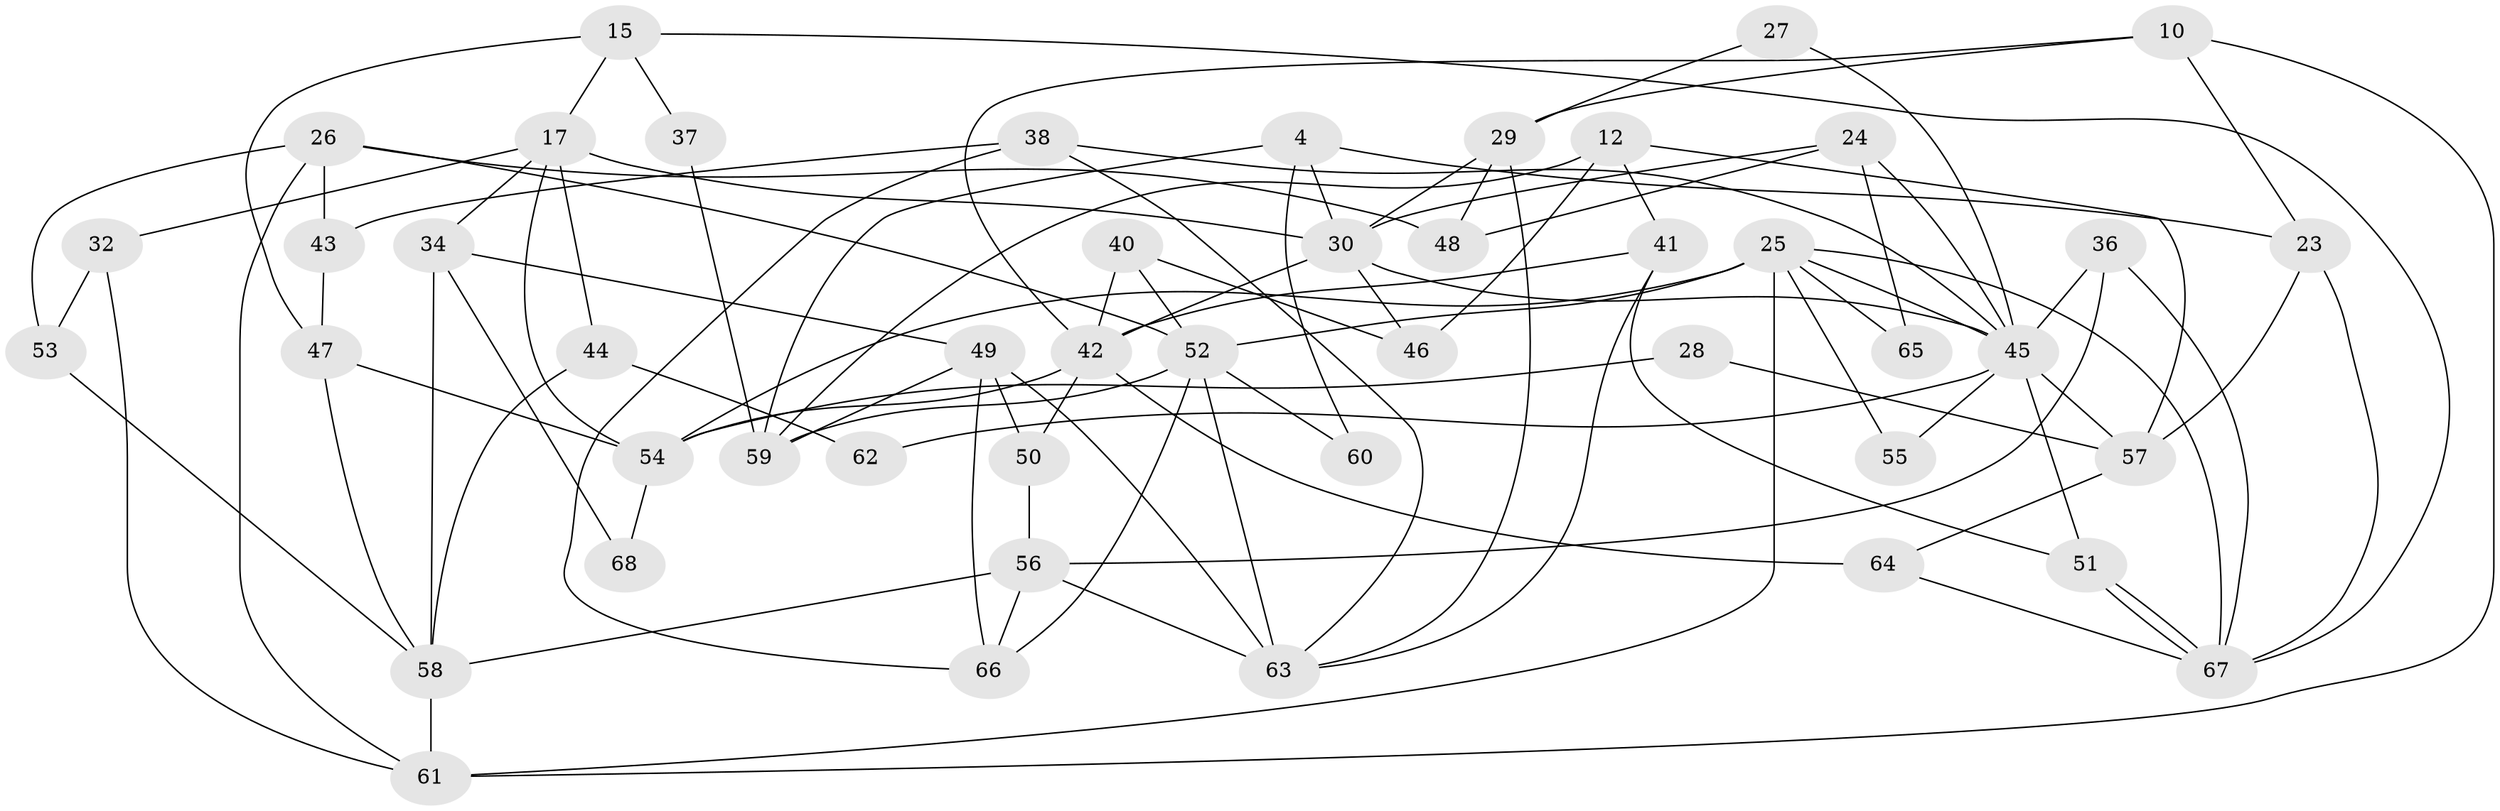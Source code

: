// original degree distribution, {4: 0.35294117647058826, 2: 0.1323529411764706, 5: 0.19117647058823528, 3: 0.20588235294117646, 6: 0.07352941176470588, 7: 0.04411764705882353}
// Generated by graph-tools (version 1.1) at 2025/55/03/04/25 21:55:19]
// undirected, 47 vertices, 99 edges
graph export_dot {
graph [start="1"]
  node [color=gray90,style=filled];
  4;
  10;
  12;
  15;
  17 [super="+6"];
  23;
  24;
  25 [super="+9+11"];
  26 [super="+19"];
  27;
  28;
  29 [super="+5"];
  30 [super="+14"];
  32;
  34;
  36;
  37;
  38;
  40;
  41;
  42 [super="+22"];
  43 [super="+2"];
  44;
  45 [super="+3+18"];
  46;
  47;
  48;
  49;
  50;
  51;
  52 [super="+8+31"];
  53;
  54 [super="+33"];
  55;
  56;
  57 [super="+7"];
  58 [super="+35"];
  59 [super="+13"];
  60;
  61 [super="+21+20"];
  62;
  63;
  64;
  65 [super="+39"];
  66;
  67;
  68;
  4 -- 30;
  4 -- 59;
  4 -- 23;
  4 -- 60;
  10 -- 23;
  10 -- 29;
  10 -- 42;
  10 -- 61;
  12 -- 41;
  12 -- 46;
  12 -- 59 [weight=2];
  12 -- 57;
  15 -- 67;
  15 -- 17;
  15 -- 37;
  15 -- 47;
  17 -- 32;
  17 -- 54 [weight=2];
  17 -- 34;
  17 -- 44;
  17 -- 30 [weight=2];
  23 -- 67;
  23 -- 57;
  24 -- 48;
  24 -- 45;
  24 -- 65 [weight=2];
  24 -- 30;
  25 -- 54 [weight=2];
  25 -- 52;
  25 -- 61 [weight=2];
  25 -- 65;
  25 -- 67;
  25 -- 55;
  25 -- 45;
  26 -- 53;
  26 -- 61 [weight=2];
  26 -- 52 [weight=2];
  26 -- 48;
  26 -- 43;
  27 -- 45;
  27 -- 29;
  28 -- 54 [weight=2];
  28 -- 57;
  29 -- 48;
  29 -- 30;
  29 -- 63;
  30 -- 46;
  30 -- 42;
  30 -- 45;
  32 -- 53;
  32 -- 61;
  34 -- 58;
  34 -- 49;
  34 -- 68;
  36 -- 67;
  36 -- 56;
  36 -- 45;
  37 -- 59;
  38 -- 66;
  38 -- 63;
  38 -- 43;
  38 -- 45;
  40 -- 46;
  40 -- 42;
  40 -- 52;
  41 -- 42;
  41 -- 51;
  41 -- 63;
  42 -- 50 [weight=2];
  42 -- 54 [weight=2];
  42 -- 64 [weight=2];
  43 -- 47;
  44 -- 58 [weight=2];
  44 -- 62;
  45 -- 55;
  45 -- 57;
  45 -- 51;
  45 -- 62;
  47 -- 54;
  47 -- 58;
  49 -- 50;
  49 -- 63;
  49 -- 66;
  49 -- 59;
  50 -- 56;
  51 -- 67;
  51 -- 67;
  52 -- 63 [weight=2];
  52 -- 59;
  52 -- 60;
  52 -- 66;
  53 -- 58;
  54 -- 68;
  56 -- 66;
  56 -- 63;
  56 -- 58;
  57 -- 64;
  58 -- 61 [weight=2];
  64 -- 67;
}
